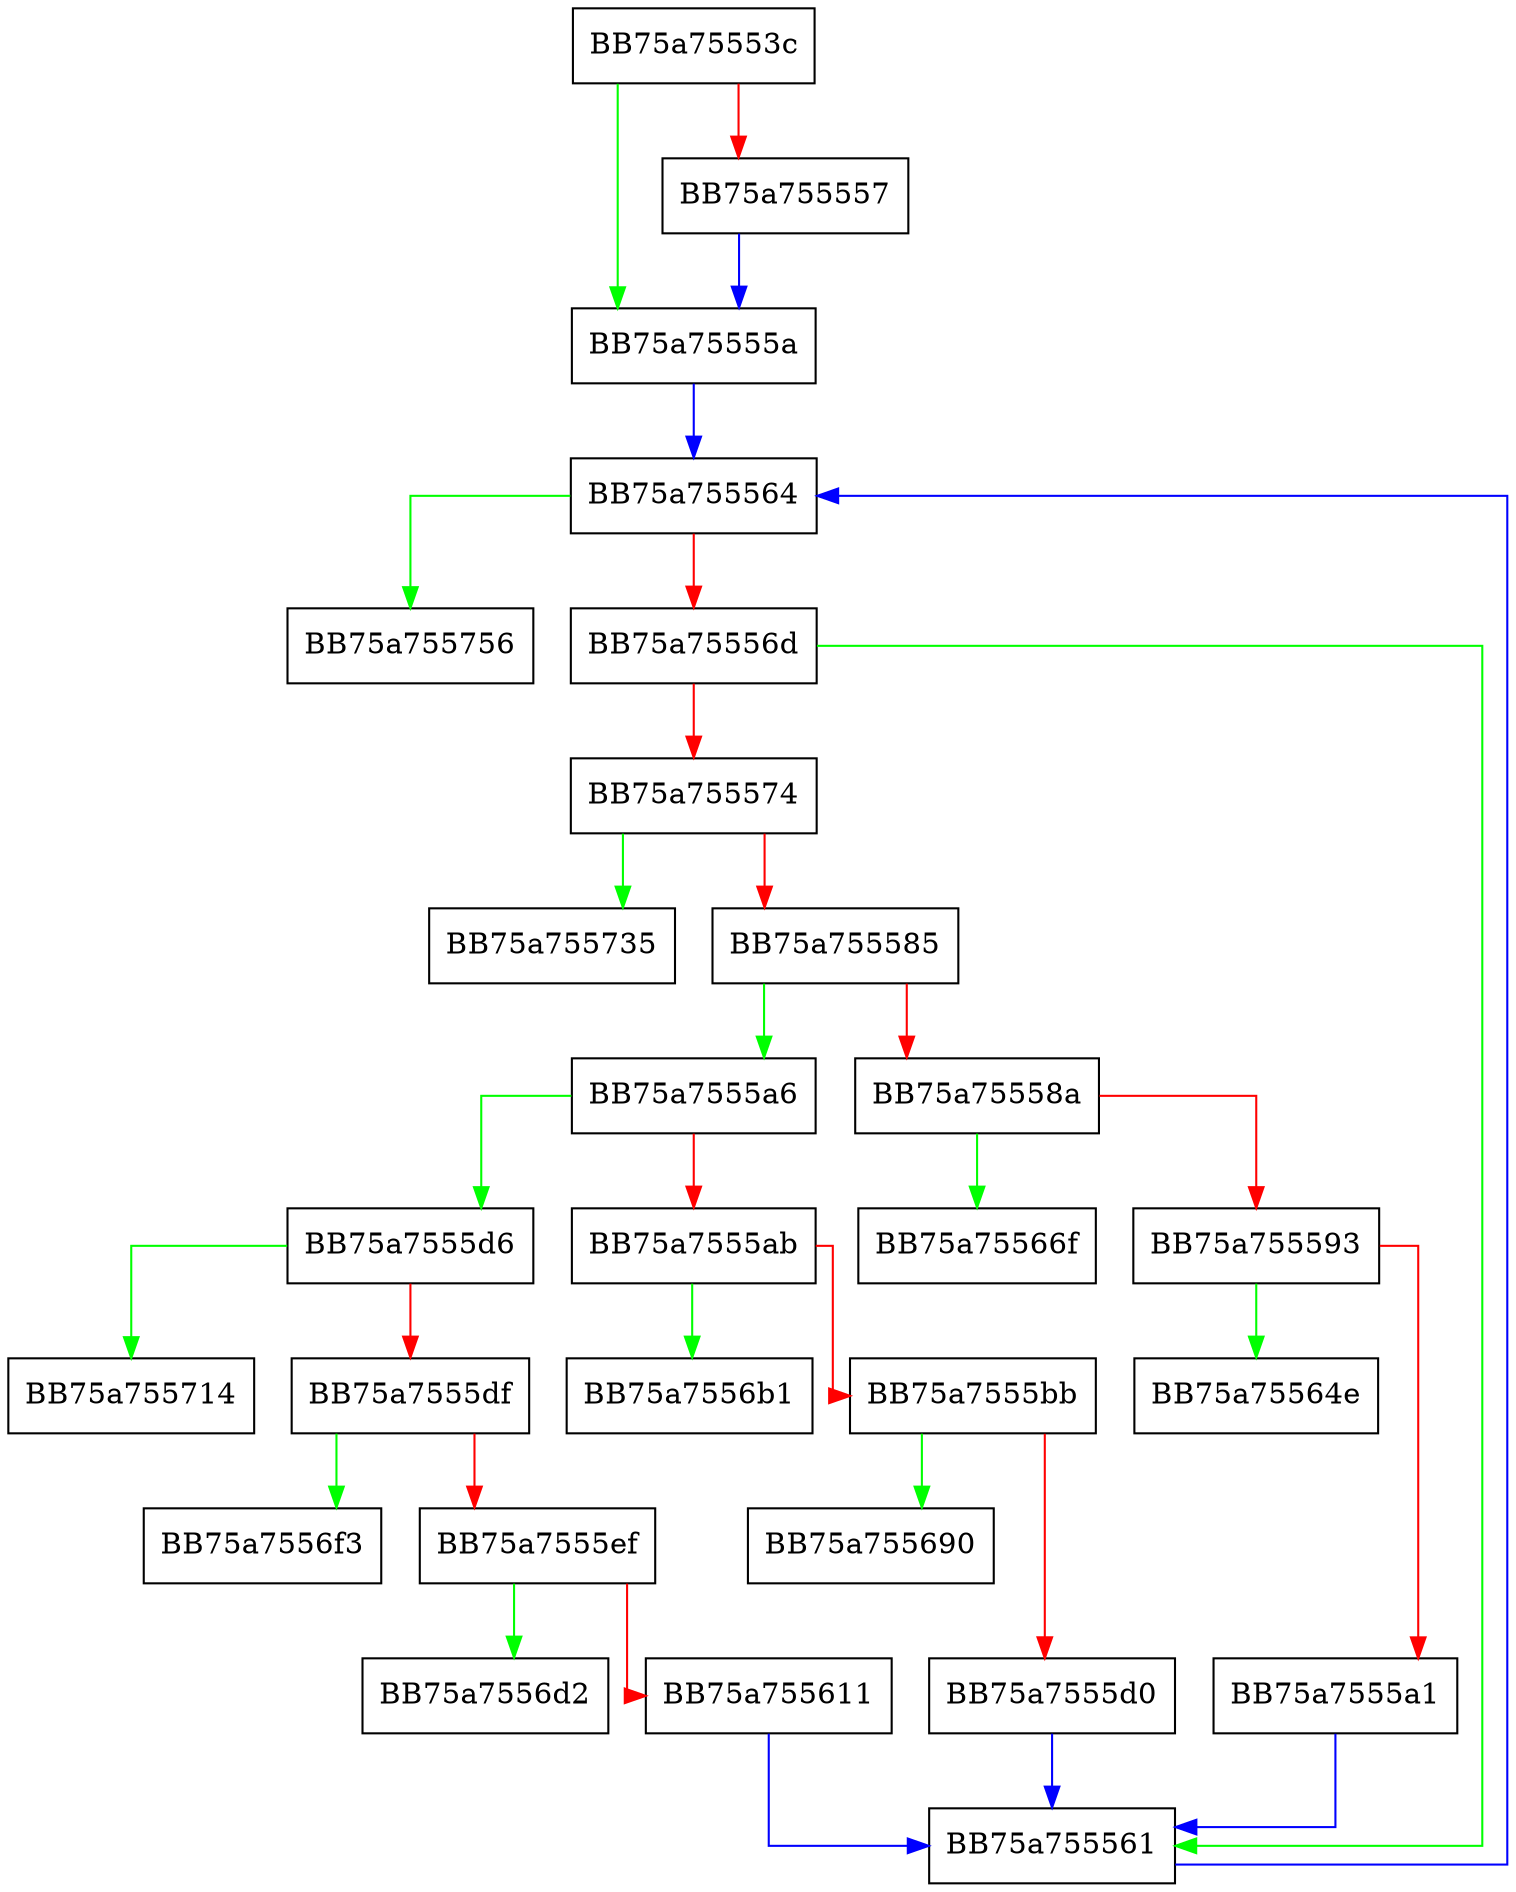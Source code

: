 digraph count_utf8_to_utf16 {
  node [shape="box"];
  graph [splines=ortho];
  BB75a75553c -> BB75a75555a [color="green"];
  BB75a75553c -> BB75a755557 [color="red"];
  BB75a755557 -> BB75a75555a [color="blue"];
  BB75a75555a -> BB75a755564 [color="blue"];
  BB75a755561 -> BB75a755564 [color="blue"];
  BB75a755564 -> BB75a755756 [color="green"];
  BB75a755564 -> BB75a75556d [color="red"];
  BB75a75556d -> BB75a755561 [color="green"];
  BB75a75556d -> BB75a755574 [color="red"];
  BB75a755574 -> BB75a755735 [color="green"];
  BB75a755574 -> BB75a755585 [color="red"];
  BB75a755585 -> BB75a7555a6 [color="green"];
  BB75a755585 -> BB75a75558a [color="red"];
  BB75a75558a -> BB75a75566f [color="green"];
  BB75a75558a -> BB75a755593 [color="red"];
  BB75a755593 -> BB75a75564e [color="green"];
  BB75a755593 -> BB75a7555a1 [color="red"];
  BB75a7555a1 -> BB75a755561 [color="blue"];
  BB75a7555a6 -> BB75a7555d6 [color="green"];
  BB75a7555a6 -> BB75a7555ab [color="red"];
  BB75a7555ab -> BB75a7556b1 [color="green"];
  BB75a7555ab -> BB75a7555bb [color="red"];
  BB75a7555bb -> BB75a755690 [color="green"];
  BB75a7555bb -> BB75a7555d0 [color="red"];
  BB75a7555d0 -> BB75a755561 [color="blue"];
  BB75a7555d6 -> BB75a755714 [color="green"];
  BB75a7555d6 -> BB75a7555df [color="red"];
  BB75a7555df -> BB75a7556f3 [color="green"];
  BB75a7555df -> BB75a7555ef [color="red"];
  BB75a7555ef -> BB75a7556d2 [color="green"];
  BB75a7555ef -> BB75a755611 [color="red"];
  BB75a755611 -> BB75a755561 [color="blue"];
}
